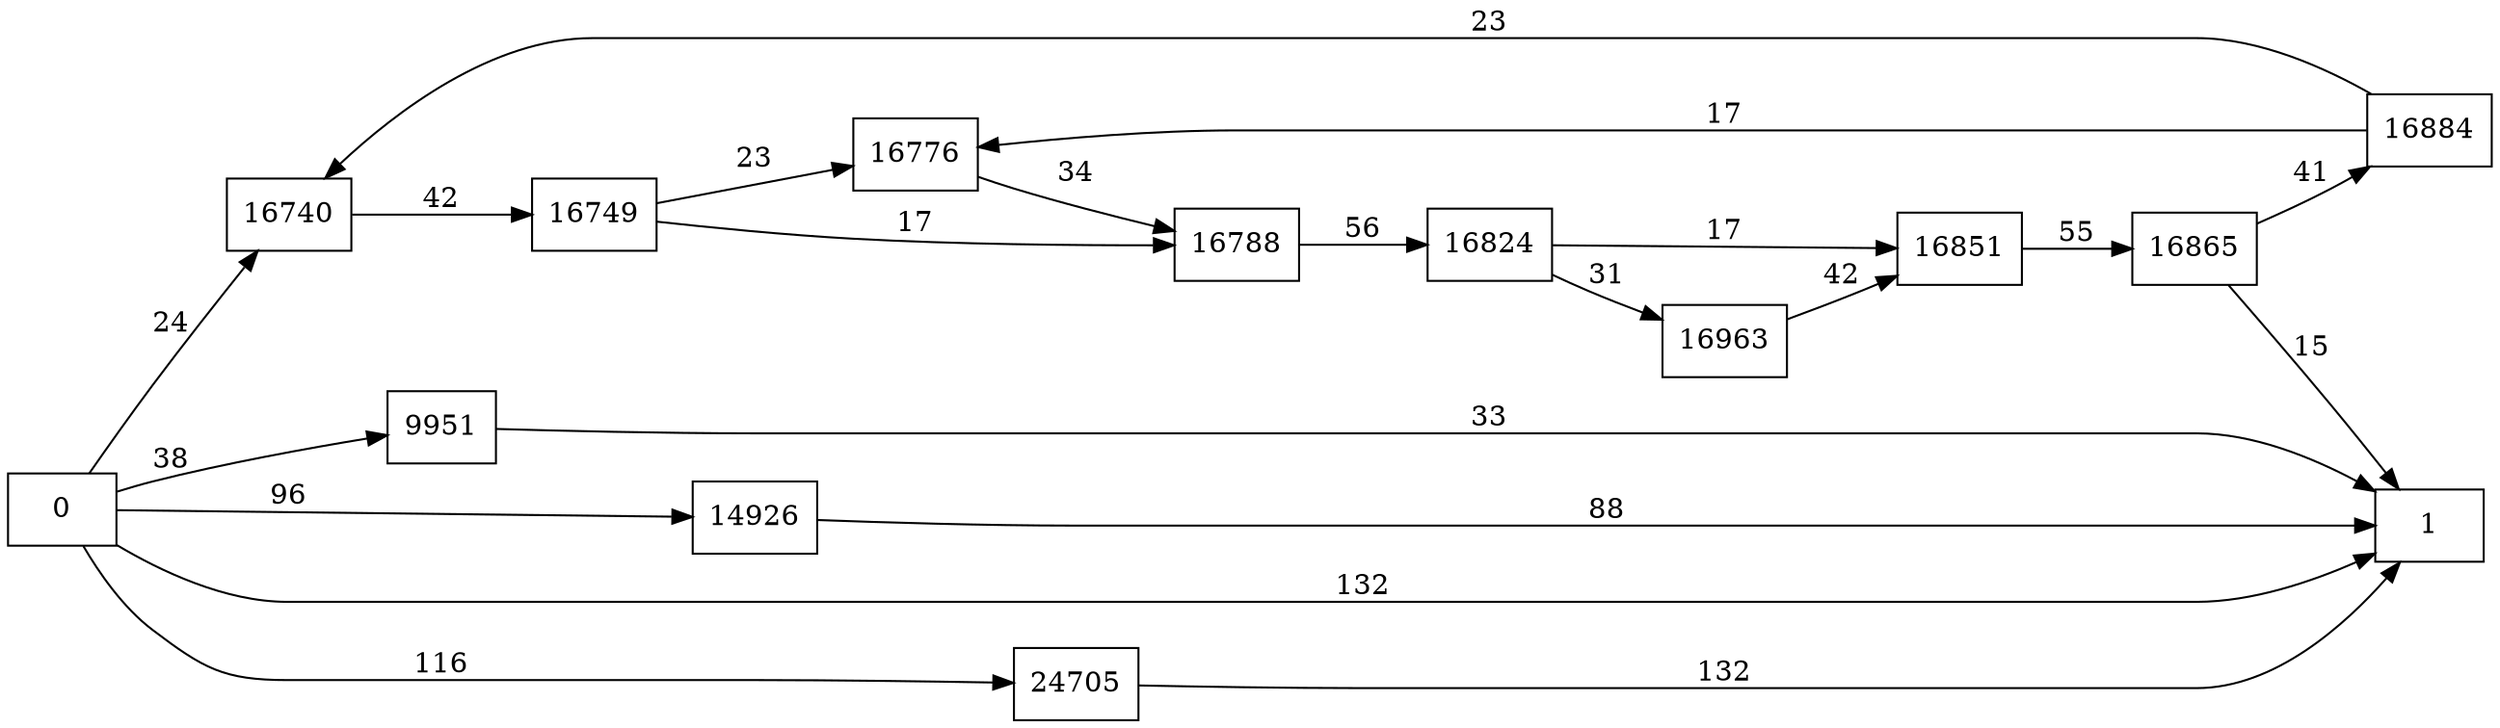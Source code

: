 digraph {
	graph [rankdir=LR]
	node [shape=rectangle]
	9951 -> 1 [label=33]
	14926 -> 1 [label=88]
	16740 -> 16749 [label=42]
	16749 -> 16776 [label=23]
	16749 -> 16788 [label=17]
	16776 -> 16788 [label=34]
	16788 -> 16824 [label=56]
	16824 -> 16851 [label=17]
	16824 -> 16963 [label=31]
	16851 -> 16865 [label=55]
	16865 -> 16884 [label=41]
	16865 -> 1 [label=15]
	16884 -> 16776 [label=17]
	16884 -> 16740 [label=23]
	16963 -> 16851 [label=42]
	24705 -> 1 [label=132]
	0 -> 1 [label=132]
	0 -> 9951 [label=38]
	0 -> 14926 [label=96]
	0 -> 16740 [label=24]
	0 -> 24705 [label=116]
}
